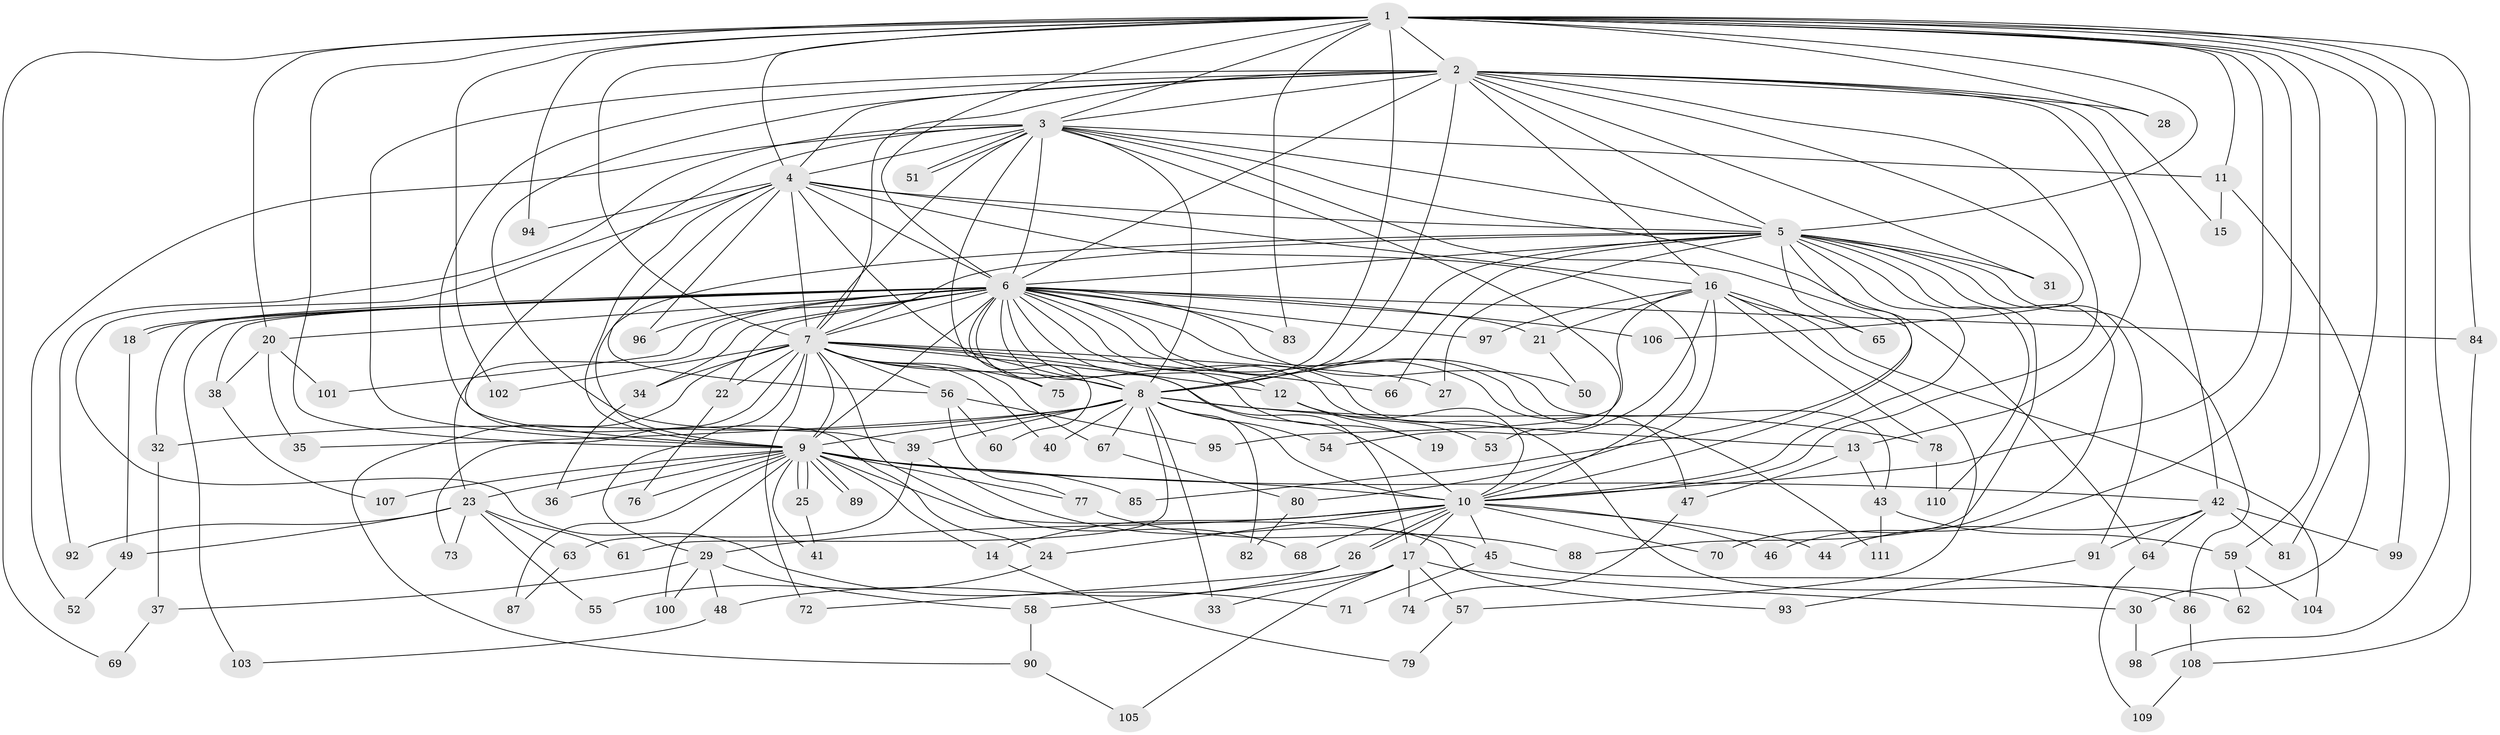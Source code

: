 // Generated by graph-tools (version 1.1) at 2025/49/03/09/25 03:49:44]
// undirected, 111 vertices, 247 edges
graph export_dot {
graph [start="1"]
  node [color=gray90,style=filled];
  1;
  2;
  3;
  4;
  5;
  6;
  7;
  8;
  9;
  10;
  11;
  12;
  13;
  14;
  15;
  16;
  17;
  18;
  19;
  20;
  21;
  22;
  23;
  24;
  25;
  26;
  27;
  28;
  29;
  30;
  31;
  32;
  33;
  34;
  35;
  36;
  37;
  38;
  39;
  40;
  41;
  42;
  43;
  44;
  45;
  46;
  47;
  48;
  49;
  50;
  51;
  52;
  53;
  54;
  55;
  56;
  57;
  58;
  59;
  60;
  61;
  62;
  63;
  64;
  65;
  66;
  67;
  68;
  69;
  70;
  71;
  72;
  73;
  74;
  75;
  76;
  77;
  78;
  79;
  80;
  81;
  82;
  83;
  84;
  85;
  86;
  87;
  88;
  89;
  90;
  91;
  92;
  93;
  94;
  95;
  96;
  97;
  98;
  99;
  100;
  101;
  102;
  103;
  104;
  105;
  106;
  107;
  108;
  109;
  110;
  111;
  1 -- 2;
  1 -- 3;
  1 -- 4;
  1 -- 5;
  1 -- 6;
  1 -- 7;
  1 -- 8;
  1 -- 9;
  1 -- 10;
  1 -- 11;
  1 -- 20;
  1 -- 28;
  1 -- 46;
  1 -- 59;
  1 -- 69;
  1 -- 81;
  1 -- 83;
  1 -- 84;
  1 -- 94;
  1 -- 98;
  1 -- 99;
  1 -- 102;
  2 -- 3;
  2 -- 4;
  2 -- 5;
  2 -- 6;
  2 -- 7;
  2 -- 8;
  2 -- 9;
  2 -- 10;
  2 -- 13;
  2 -- 15;
  2 -- 16;
  2 -- 24;
  2 -- 28;
  2 -- 31;
  2 -- 39;
  2 -- 42;
  2 -- 106;
  3 -- 4;
  3 -- 5;
  3 -- 6;
  3 -- 7;
  3 -- 8;
  3 -- 9;
  3 -- 10;
  3 -- 11;
  3 -- 51;
  3 -- 51;
  3 -- 52;
  3 -- 53;
  3 -- 64;
  3 -- 75;
  3 -- 92;
  4 -- 5;
  4 -- 6;
  4 -- 7;
  4 -- 8;
  4 -- 9;
  4 -- 10;
  4 -- 16;
  4 -- 56;
  4 -- 71;
  4 -- 94;
  4 -- 96;
  5 -- 6;
  5 -- 7;
  5 -- 8;
  5 -- 9;
  5 -- 10;
  5 -- 27;
  5 -- 31;
  5 -- 65;
  5 -- 66;
  5 -- 70;
  5 -- 85;
  5 -- 86;
  5 -- 88;
  5 -- 91;
  5 -- 110;
  6 -- 7;
  6 -- 8;
  6 -- 9;
  6 -- 10;
  6 -- 12;
  6 -- 17;
  6 -- 18;
  6 -- 18;
  6 -- 19;
  6 -- 20;
  6 -- 21;
  6 -- 22;
  6 -- 23;
  6 -- 32;
  6 -- 34;
  6 -- 38;
  6 -- 43;
  6 -- 47;
  6 -- 50;
  6 -- 60;
  6 -- 62;
  6 -- 83;
  6 -- 84;
  6 -- 96;
  6 -- 97;
  6 -- 101;
  6 -- 103;
  6 -- 106;
  6 -- 111;
  7 -- 8;
  7 -- 9;
  7 -- 10;
  7 -- 12;
  7 -- 22;
  7 -- 27;
  7 -- 29;
  7 -- 34;
  7 -- 40;
  7 -- 56;
  7 -- 66;
  7 -- 67;
  7 -- 68;
  7 -- 72;
  7 -- 73;
  7 -- 75;
  7 -- 90;
  7 -- 102;
  8 -- 9;
  8 -- 10;
  8 -- 13;
  8 -- 32;
  8 -- 33;
  8 -- 35;
  8 -- 39;
  8 -- 40;
  8 -- 54;
  8 -- 61;
  8 -- 67;
  8 -- 78;
  8 -- 82;
  9 -- 10;
  9 -- 14;
  9 -- 23;
  9 -- 25;
  9 -- 25;
  9 -- 36;
  9 -- 41;
  9 -- 42;
  9 -- 76;
  9 -- 77;
  9 -- 85;
  9 -- 87;
  9 -- 89;
  9 -- 89;
  9 -- 93;
  9 -- 100;
  9 -- 107;
  10 -- 14;
  10 -- 17;
  10 -- 24;
  10 -- 26;
  10 -- 26;
  10 -- 29;
  10 -- 44;
  10 -- 45;
  10 -- 46;
  10 -- 68;
  10 -- 70;
  11 -- 15;
  11 -- 30;
  12 -- 19;
  12 -- 53;
  13 -- 43;
  13 -- 47;
  14 -- 79;
  16 -- 21;
  16 -- 54;
  16 -- 57;
  16 -- 65;
  16 -- 78;
  16 -- 80;
  16 -- 95;
  16 -- 97;
  16 -- 104;
  17 -- 30;
  17 -- 33;
  17 -- 57;
  17 -- 58;
  17 -- 74;
  17 -- 105;
  18 -- 49;
  20 -- 35;
  20 -- 38;
  20 -- 101;
  21 -- 50;
  22 -- 76;
  23 -- 49;
  23 -- 55;
  23 -- 61;
  23 -- 63;
  23 -- 73;
  23 -- 92;
  24 -- 55;
  25 -- 41;
  26 -- 48;
  26 -- 72;
  29 -- 37;
  29 -- 48;
  29 -- 58;
  29 -- 100;
  30 -- 98;
  32 -- 37;
  34 -- 36;
  37 -- 69;
  38 -- 107;
  39 -- 45;
  39 -- 63;
  42 -- 44;
  42 -- 64;
  42 -- 81;
  42 -- 91;
  42 -- 99;
  43 -- 59;
  43 -- 111;
  45 -- 71;
  45 -- 86;
  47 -- 74;
  48 -- 103;
  49 -- 52;
  56 -- 60;
  56 -- 77;
  56 -- 95;
  57 -- 79;
  58 -- 90;
  59 -- 62;
  59 -- 104;
  63 -- 87;
  64 -- 109;
  67 -- 80;
  77 -- 88;
  78 -- 110;
  80 -- 82;
  84 -- 108;
  86 -- 108;
  90 -- 105;
  91 -- 93;
  108 -- 109;
}
